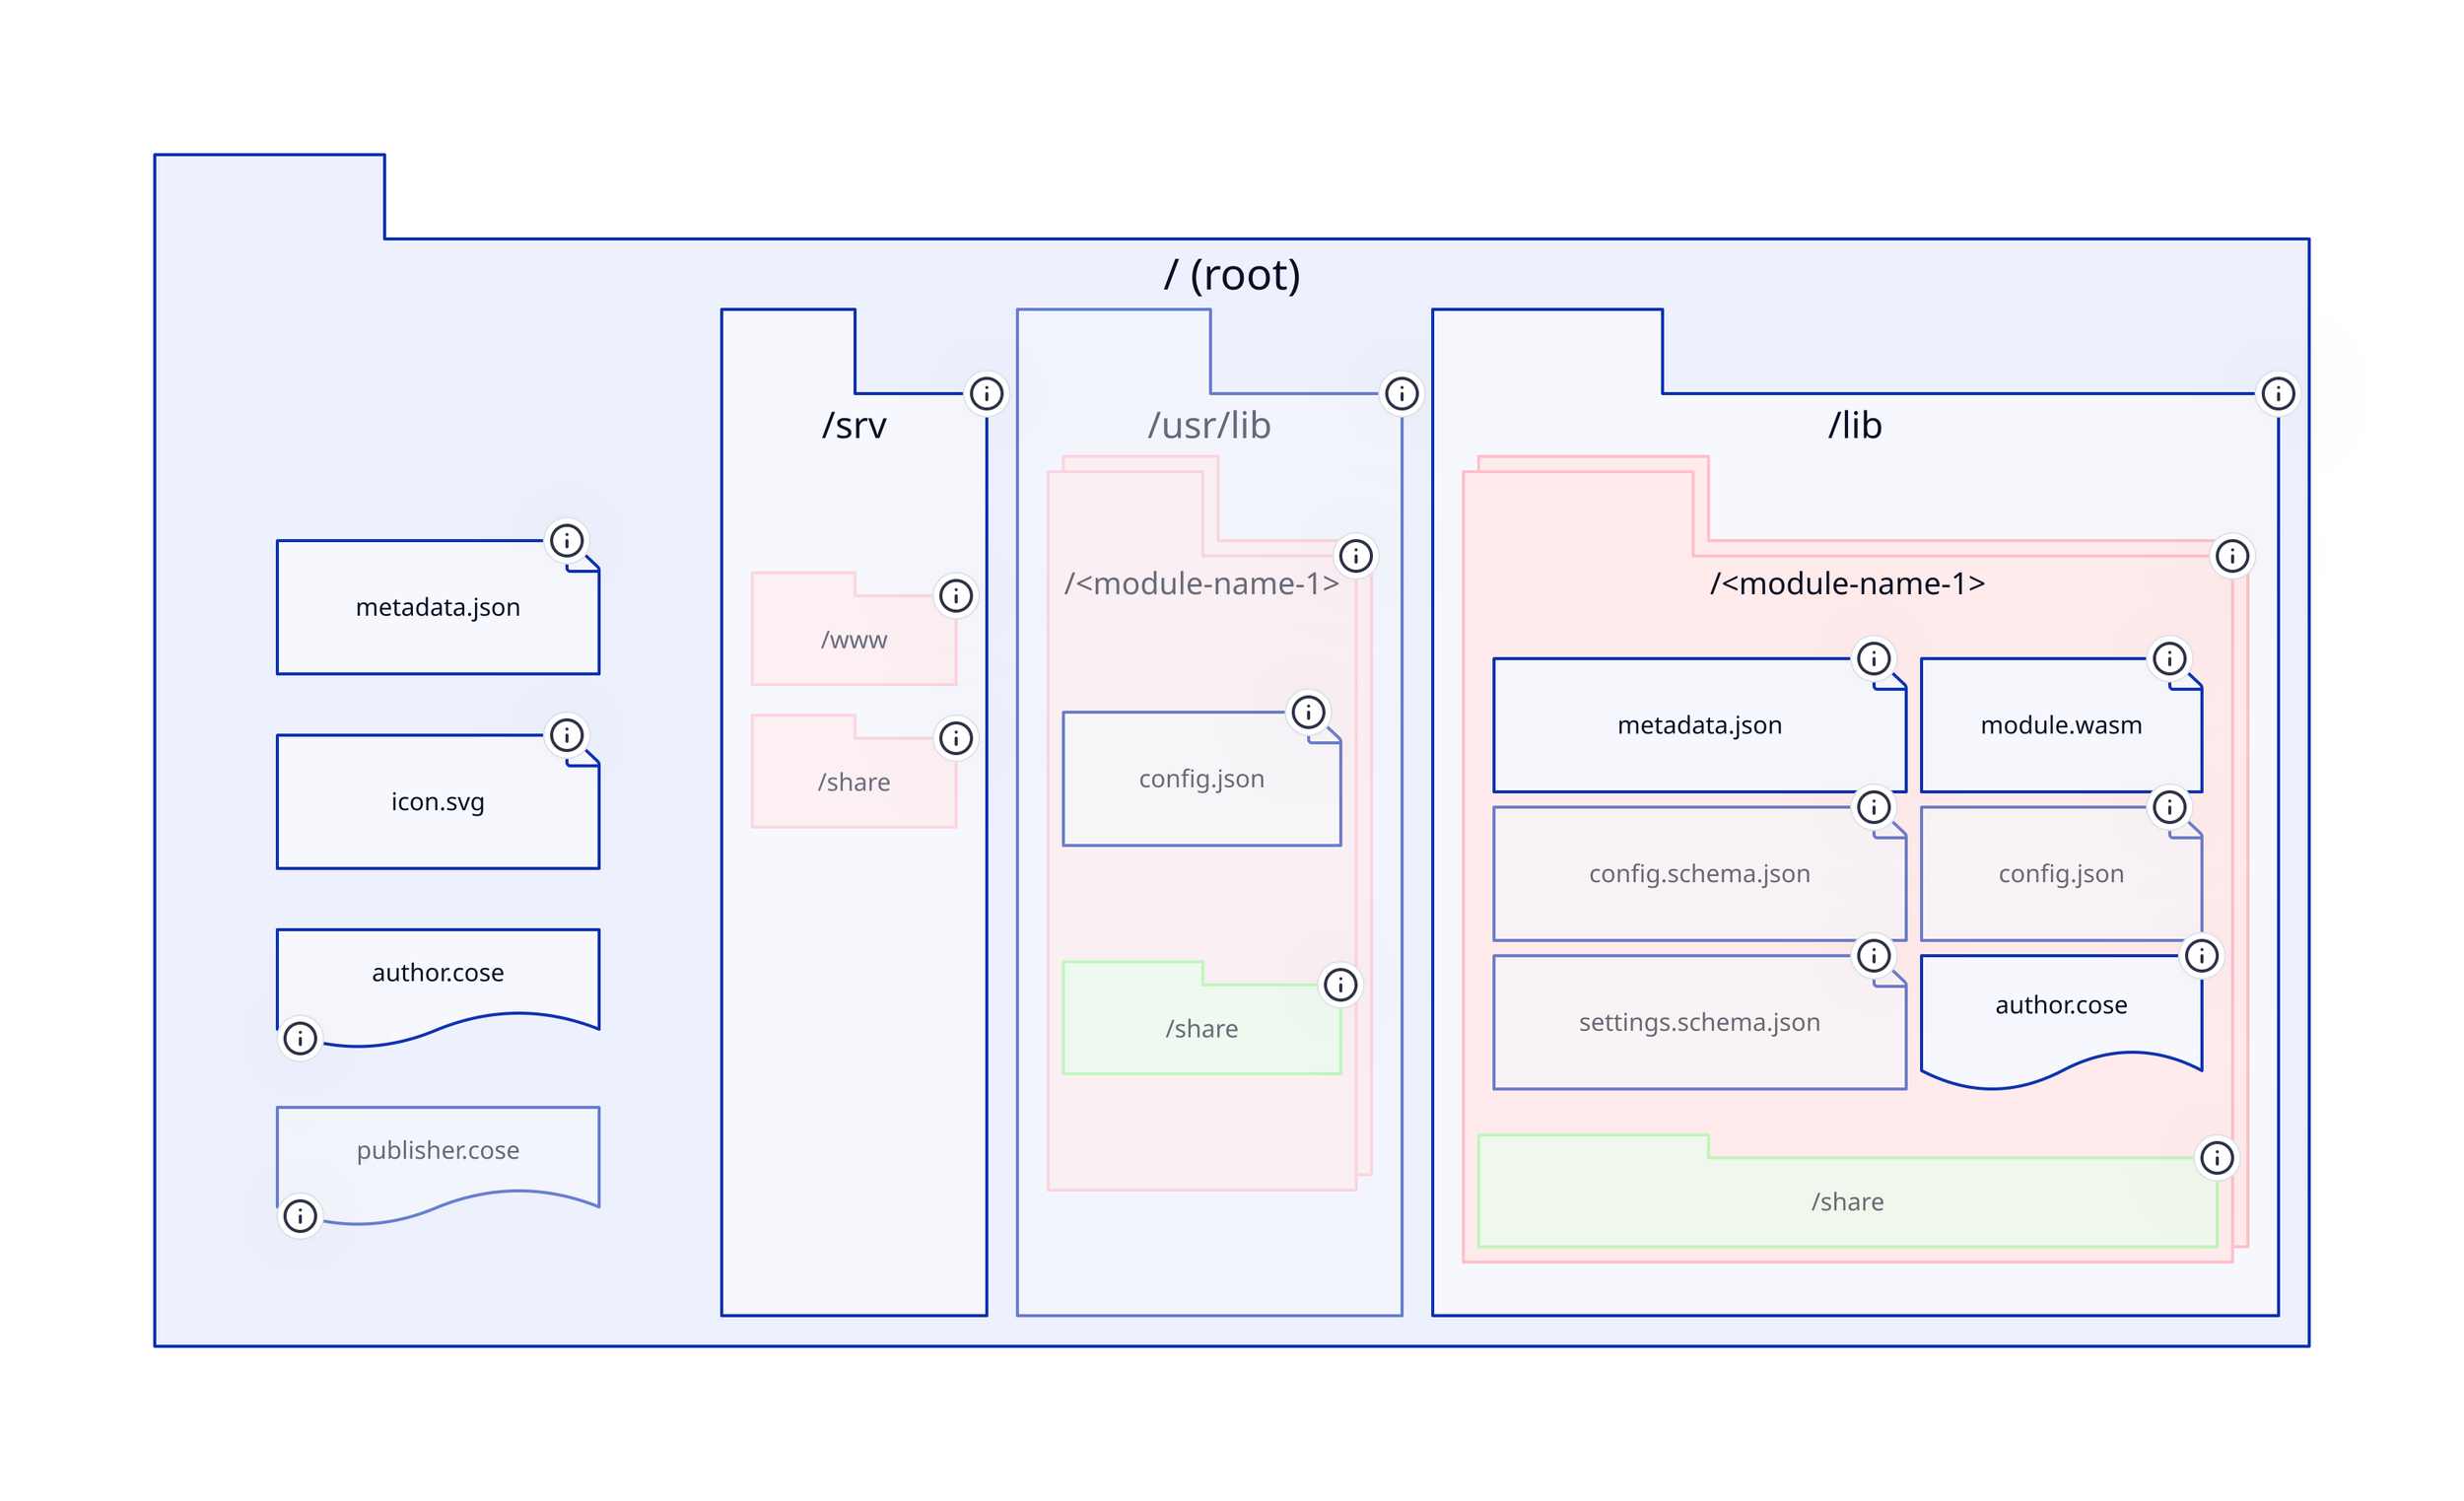 vars: {
  d2-config: {
    layout-engine: elk

    # Terminal theme code

    theme-id: 4
    dark-theme-id: 4
  }
}

root group: {
  label: / (root)
  grid-columns: 4
  grid-gap: 20
  shape: package
  style: {
    font: mono
  }

  group: {
    grid-columns: 1
    style: {
      opacity: 0
    }

    explanation: |md
      # HDF5 File
    |

    root metadata object: {
      shape: page
      label: metadata.json
      style: {
        font: mono
      }
      tooltip: |md
        Defines the application.

        + Application Name
        + Version
        + Description
        ? Source Repo
        + License/s
        + Link to icon in http served files.
        ? Link to an OpenAPI Document in http served files.
        + Minimum Resource requirements
        ? Optimum Resource requirements
        ? Maximum Resource requirements
        ? Requested Permissions
      |
    }

    root icon object: {
      shape: page
      label: icon.svg
      style: {
        font: mono
      }
      tooltip: |md
        Application icon.svg image file.
      |
    }

    root author signature object: {
      shape: document
      label: author.cose
      style: {
        font: mono
      }
      tooltip: |md
        Authors identity and Signature over the complete package.
        May be multiple signatures for multiple authors.
      |
    }

    root publisher signature object: {
      shape: document
      label: publisher.cose
      style: {
        font: mono
      }
      style: {
        opacity: 0.6
      }
      tooltip: |md
        OPTIONAL:

        Publisher identity and Signature over the complete package.
        May be multiple signatures for multiple publishers.
      |
    }
  }

  srv group: {
    label: /srv
    grid-columns: 1
    grid-gap: 20
    shape: package
    style: {
      font: mono
    }
    tooltip: |md
      Conditionally Optional:

      Data for the service provided by this Application.

      An Application MUST have at least:

      - one `/srv/www` file set; or
      - one `/lib/<module-name>` WASM package.
    |

    gap: {
      label: gap
      grid-rows: 1
      grid-gap: 0
      style: {
        opacity: 0
        font-size: 8
      }
    }

    srv www group: {
      label: /www
      shape: package
      style: {
        stroke: "#ffc0cb"
        fill: "#ffebeb"
        font: mono
        opacity: 0.6
      }
      tooltip: |md
        OPTIONAL: 

        Data served on HTTP automatically for the application.
      |
    }
    srv share group: {
      label: /share
      shape: package
      style: {
        stroke: "#ffc0cb"
        fill: "#ffebeb"
        font: mono
        opacity: 0.6
      }
      tooltip: |md
        OPTIONAL: 

        Data sharable by all Modules in the application.
      |
    }
  }

  usr lib group: {
    label: /usr/lib
    grid-columns: 1
    grid-gap: 20
    shape: package
    style: {
      font: mono
      opacity: 0.6
    }
    tooltip: |md
      OPTIONAL: 

      Data overrides for the Application.
    |

    usr lib module1 group: {
      label: /<module-name-1>
      shape: package
      style: {
        stroke: "#ffc0cb"
        fill: "#ffebeb"
        multiple: true
        font: mono
        opacity: 0.6
      }
      grid-columns: 1
      grid-gap: 10
      tooltip: |md
        OPTIONAL:

        Override individual module contents at application level.
      |

      gap: {
        label: gap
        grid-rows: 1
        grid-gap: 0
        style: {
          opacity: 0
          font-size: 8
        }
      }

      component config override json object: {
        shape: page
        label: config.json
        style: {
          opacity: 0.6
          font: mono
        }
        tooltip: |md
          OPTIONAL:

          Modules runtime config file.
        |
      }

      gap2: {
        label: gap
        grid-rows: 1
        grid-gap: 0
        style: {
          opacity: 0
          font-size: 8
        }
      }

      usr lib module share group: {
        label: /share
        shape: package
        style: {
          opacity: 0.6
          stroke: "#98FB98"
          fill: "#E6FFED"
          font: mono
        }
        tooltip: |md
          Override/Add Data files specific to this Module.
        |
      }

      gap3: {
        label: gap
        grid-rows: 1
        grid-gap: 0
        style: {
          opacity: 0
          font-size: 8
        }
      }
    }
  }

  lib group: {
    label: /lib
    grid-columns: 1
    grid-gap: 20
    shape: package
    tooltip: |md
      Conditionally Optional:

      WASM Component Module Library.

      An Application MUST have at least:

      - one `/srv/www` file set; or
      - one `/lib/<module-name>` WASM package.
    |
    style: {
      font: mono
    }

    lib module1 group: {
      label: /<module-name-1>
      grid-rows: 2
      grid-columns: 1
      grid-gap: 10
      shape: package
      style.multiple: true
      style: {
        stroke: "#ffc0cb"
        fill: "#ffebeb"
        font: mono
      }

      tooltip: |md
        WASM Components are individually packaged and signed
        before inclusion into an application.
      |

      component files: {
        grid-rows: 4
        grid-columns: 2
        grid-gap: 10
        style.opacity: 0

        component metadata object: {
          shape: page
          label: metadata.json
          style: {
            font: mono
          }
          tooltip: |md
            Defines the module.

            + Module Name
            + Version
            + Description
            ? Source Repo
            + License/s
          |
        }
        component wasm module object: {
          shape: page
          label: module.wasm
          style: {
            font: mono
          }
          tooltip: |md
            Compiled WASM Component Module.
          |
        }
        component config json schema object: {
          shape: page
          label: config.schema.json
          style: {
            opacity: 0.6
            font: mono
          }
          tooltip: |md
            OPTIONAL:

            Schema for the config.json file.
          |
        }
        component config json object: {
          shape: page
          label: config.json
          style: {
            opacity: 0.6
            font: mono
          }
          tooltip: |md
            Conditionally Optional:

            Modules runtime config file.

            MUST Exist if `config.schema.json` exists.
          |
        }
        component settings json schema object: {
          shape: page
          label: settings.schema.json
          style: {
            opacity: 0.6
            font: mono
          }
          tooltip: |md
            OPTIONAL:

            Schema for the user option settings.json file.
          |
        }
        component author signature object: {
          shape: document
          label: author.cose
          style: {
            font: mono
          }
          tooltip: |md
            Authors signature over the wasm module.
          |
        }
      }
      lib module share group: {
        label: /share
        shape: package
        style: {
          stroke: "#98FB98"
          fill: "#E6FFED"
          font: mono
          opacity: 0.6
        }
        tooltip: |md
          OPTIONAL: 

          Data files specific to this Module.
        |
      }
    }
  }
}
